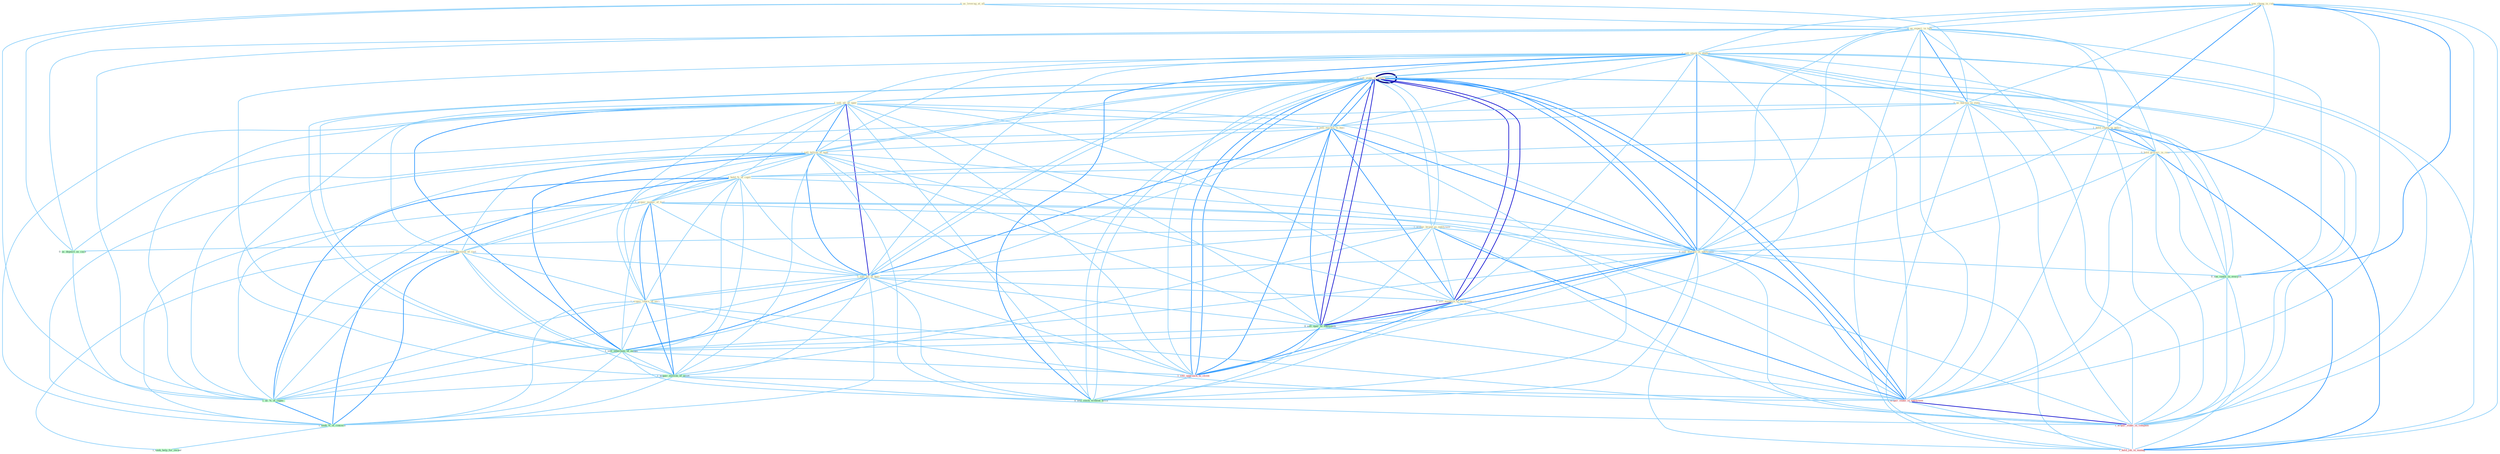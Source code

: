 Graph G{ 
    node
    [shape=polygon,style=filled,width=.5,height=.06,color="#BDFCC9",fixedsize=true,fontsize=4,
    fontcolor="#2f4f4f"];
    {node
    [color="#ffffe0", fontcolor="#8b7d6b"] "1_see_chang_in_rate " "0_sell_stake_to_entitynam " "1_sell_all_of_oper " "0_sell_machin_to_busi " "1_sell_billion_of_note " "0_us_leverag_at_all " "0_us_experi_in_talk " "0_sell_stock_in_matter " "0_us_bureau_in_state " "1_hold_chang_in_polici " "0_hold_groceri_in_rear " "1_hold_%_of_capit " "1_acquir_maker_of_tool " "1_acquir_brand_as_entitynam " "0_sell_machin_in_entitynam " "1_seek_payment_of_cost " "1_sell_all_of_busi " "0_sell_magazin_to_entitynam " "1_acquir_share_of_seri "}
{node [color="#fff0f5", fontcolor="#b22222"] "1_acquir_stake_in_entitynam " "1_acquir_stake_in_compani " "1_sell_approach_to_client " "1_hold_job_in_manag "}
edge [color="#B0E2FF"];

	"1_see_chang_in_rate " -- "0_us_experi_in_talk " [w="1", color="#87cefa" ];
	"1_see_chang_in_rate " -- "0_sell_stock_in_matter " [w="1", color="#87cefa" ];
	"1_see_chang_in_rate " -- "0_us_bureau_in_state " [w="1", color="#87cefa" ];
	"1_see_chang_in_rate " -- "1_hold_chang_in_polici " [w="2", color="#1e90ff" , len=0.8];
	"1_see_chang_in_rate " -- "0_hold_groceri_in_rear " [w="1", color="#87cefa" ];
	"1_see_chang_in_rate " -- "0_sell_machin_in_entitynam " [w="1", color="#87cefa" ];
	"1_see_chang_in_rate " -- "0_see_vaniti_in_everyon " [w="2", color="#1e90ff" , len=0.8];
	"1_see_chang_in_rate " -- "1_acquir_stake_in_entitynam " [w="1", color="#87cefa" ];
	"1_see_chang_in_rate " -- "1_acquir_stake_in_compani " [w="1", color="#87cefa" ];
	"1_see_chang_in_rate " -- "1_hold_job_in_manag " [w="1", color="#87cefa" ];
	"0_sell_stake_to_entitynam " -- "1_sell_all_of_oper " [w="1", color="#87cefa" ];
	"0_sell_stake_to_entitynam " -- "0_sell_machin_to_busi " [w="2", color="#1e90ff" , len=0.8];
	"0_sell_stake_to_entitynam " -- "1_sell_billion_of_note " [w="1", color="#87cefa" ];
	"0_sell_stake_to_entitynam " -- "0_sell_stock_in_matter " [w="1", color="#87cefa" ];
	"0_sell_stake_to_entitynam " -- "1_acquir_brand_as_entitynam " [w="1", color="#87cefa" ];
	"0_sell_stake_to_entitynam " -- "0_sell_machin_in_entitynam " [w="2", color="#1e90ff" , len=0.8];
	"0_sell_stake_to_entitynam " -- "1_sell_all_of_busi " [w="1", color="#87cefa" ];
	"0_sell_stake_to_entitynam " -- "0_sell_magazin_to_entitynam " [w="3", color="#0000cd" , len=0.6];
	"0_sell_stake_to_entitynam " -- "0_sell_oper_to_entitynam " [w="3", color="#0000cd" , len=0.6];
	"0_sell_stake_to_entitynam " -- "1_sell_othernum_of_model " [w="1", color="#87cefa" ];
	"0_sell_stake_to_entitynam " -- "1_acquir_stake_in_entitynam " [w="2", color="#1e90ff" , len=0.8];
	"0_sell_stake_to_entitynam " -- "1_acquir_stake_in_compani " [w="1", color="#87cefa" ];
	"0_sell_stake_to_entitynam " -- "0_sell_stake_to_entitynam " [w="4", style=bold, color="#000080", len=0.4];
	"0_sell_stake_to_entitynam " -- "1_sell_approach_to_client " [w="2", color="#1e90ff" , len=0.8];
	"0_sell_stake_to_entitynam " -- "0_sell_stock_without_hitch " [w="1", color="#87cefa" ];
	"1_sell_all_of_oper " -- "0_sell_machin_to_busi " [w="1", color="#87cefa" ];
	"1_sell_all_of_oper " -- "1_sell_billion_of_note " [w="2", color="#1e90ff" , len=0.8];
	"1_sell_all_of_oper " -- "0_sell_stock_in_matter " [w="1", color="#87cefa" ];
	"1_sell_all_of_oper " -- "1_hold_%_of_capit " [w="1", color="#87cefa" ];
	"1_sell_all_of_oper " -- "1_acquir_maker_of_tool " [w="1", color="#87cefa" ];
	"1_sell_all_of_oper " -- "0_sell_machin_in_entitynam " [w="1", color="#87cefa" ];
	"1_sell_all_of_oper " -- "1_seek_payment_of_cost " [w="1", color="#87cefa" ];
	"1_sell_all_of_oper " -- "1_sell_all_of_busi " [w="3", color="#0000cd" , len=0.6];
	"1_sell_all_of_oper " -- "0_sell_magazin_to_entitynam " [w="1", color="#87cefa" ];
	"1_sell_all_of_oper " -- "1_acquir_share_of_seri " [w="1", color="#87cefa" ];
	"1_sell_all_of_oper " -- "0_sell_oper_to_entitynam " [w="1", color="#87cefa" ];
	"1_sell_all_of_oper " -- "1_sell_othernum_of_model " [w="2", color="#1e90ff" , len=0.8];
	"1_sell_all_of_oper " -- "1_acquir_million_of_asset " [w="1", color="#87cefa" ];
	"1_sell_all_of_oper " -- "0_sell_stake_to_entitynam " [w="1", color="#87cefa" ];
	"1_sell_all_of_oper " -- "1_us_%_of_capac " [w="1", color="#87cefa" ];
	"1_sell_all_of_oper " -- "1_sell_approach_to_client " [w="1", color="#87cefa" ];
	"1_sell_all_of_oper " -- "0_sell_stock_without_hitch " [w="1", color="#87cefa" ];
	"1_sell_all_of_oper " -- "1_seek_%_of_concern " [w="1", color="#87cefa" ];
	"0_sell_machin_to_busi " -- "1_sell_billion_of_note " [w="1", color="#87cefa" ];
	"0_sell_machin_to_busi " -- "0_sell_stock_in_matter " [w="1", color="#87cefa" ];
	"0_sell_machin_to_busi " -- "0_sell_machin_in_entitynam " [w="2", color="#1e90ff" , len=0.8];
	"0_sell_machin_to_busi " -- "1_sell_all_of_busi " [w="2", color="#1e90ff" , len=0.8];
	"0_sell_machin_to_busi " -- "0_sell_magazin_to_entitynam " [w="2", color="#1e90ff" , len=0.8];
	"0_sell_machin_to_busi " -- "0_sell_oper_to_entitynam " [w="2", color="#1e90ff" , len=0.8];
	"0_sell_machin_to_busi " -- "1_sell_othernum_of_model " [w="1", color="#87cefa" ];
	"0_sell_machin_to_busi " -- "0_sell_stake_to_entitynam " [w="2", color="#1e90ff" , len=0.8];
	"0_sell_machin_to_busi " -- "1_sell_approach_to_client " [w="2", color="#1e90ff" , len=0.8];
	"0_sell_machin_to_busi " -- "0_sell_stock_without_hitch " [w="1", color="#87cefa" ];
	"1_sell_billion_of_note " -- "0_sell_stock_in_matter " [w="1", color="#87cefa" ];
	"1_sell_billion_of_note " -- "1_hold_%_of_capit " [w="1", color="#87cefa" ];
	"1_sell_billion_of_note " -- "1_acquir_maker_of_tool " [w="1", color="#87cefa" ];
	"1_sell_billion_of_note " -- "0_sell_machin_in_entitynam " [w="1", color="#87cefa" ];
	"1_sell_billion_of_note " -- "1_seek_payment_of_cost " [w="1", color="#87cefa" ];
	"1_sell_billion_of_note " -- "1_sell_all_of_busi " [w="2", color="#1e90ff" , len=0.8];
	"1_sell_billion_of_note " -- "0_sell_magazin_to_entitynam " [w="1", color="#87cefa" ];
	"1_sell_billion_of_note " -- "1_acquir_share_of_seri " [w="1", color="#87cefa" ];
	"1_sell_billion_of_note " -- "0_sell_oper_to_entitynam " [w="1", color="#87cefa" ];
	"1_sell_billion_of_note " -- "1_sell_othernum_of_model " [w="2", color="#1e90ff" , len=0.8];
	"1_sell_billion_of_note " -- "1_acquir_million_of_asset " [w="1", color="#87cefa" ];
	"1_sell_billion_of_note " -- "0_sell_stake_to_entitynam " [w="1", color="#87cefa" ];
	"1_sell_billion_of_note " -- "1_us_%_of_capac " [w="1", color="#87cefa" ];
	"1_sell_billion_of_note " -- "1_sell_approach_to_client " [w="1", color="#87cefa" ];
	"1_sell_billion_of_note " -- "0_sell_stock_without_hitch " [w="1", color="#87cefa" ];
	"1_sell_billion_of_note " -- "1_seek_%_of_concern " [w="1", color="#87cefa" ];
	"0_us_leverag_at_all " -- "0_us_experi_in_talk " [w="1", color="#87cefa" ];
	"0_us_leverag_at_all " -- "0_us_bureau_in_state " [w="1", color="#87cefa" ];
	"0_us_leverag_at_all " -- "0_us_deposit_as_cach " [w="1", color="#87cefa" ];
	"0_us_leverag_at_all " -- "1_us_%_of_capac " [w="1", color="#87cefa" ];
	"0_us_experi_in_talk " -- "0_sell_stock_in_matter " [w="1", color="#87cefa" ];
	"0_us_experi_in_talk " -- "0_us_bureau_in_state " [w="2", color="#1e90ff" , len=0.8];
	"0_us_experi_in_talk " -- "1_hold_chang_in_polici " [w="1", color="#87cefa" ];
	"0_us_experi_in_talk " -- "0_hold_groceri_in_rear " [w="1", color="#87cefa" ];
	"0_us_experi_in_talk " -- "0_sell_machin_in_entitynam " [w="1", color="#87cefa" ];
	"0_us_experi_in_talk " -- "0_see_vaniti_in_everyon " [w="1", color="#87cefa" ];
	"0_us_experi_in_talk " -- "0_us_deposit_as_cach " [w="1", color="#87cefa" ];
	"0_us_experi_in_talk " -- "1_acquir_stake_in_entitynam " [w="1", color="#87cefa" ];
	"0_us_experi_in_talk " -- "1_acquir_stake_in_compani " [w="1", color="#87cefa" ];
	"0_us_experi_in_talk " -- "1_us_%_of_capac " [w="1", color="#87cefa" ];
	"0_us_experi_in_talk " -- "1_hold_job_in_manag " [w="1", color="#87cefa" ];
	"0_sell_stock_in_matter " -- "0_us_bureau_in_state " [w="1", color="#87cefa" ];
	"0_sell_stock_in_matter " -- "1_hold_chang_in_polici " [w="1", color="#87cefa" ];
	"0_sell_stock_in_matter " -- "0_hold_groceri_in_rear " [w="1", color="#87cefa" ];
	"0_sell_stock_in_matter " -- "0_sell_machin_in_entitynam " [w="2", color="#1e90ff" , len=0.8];
	"0_sell_stock_in_matter " -- "1_sell_all_of_busi " [w="1", color="#87cefa" ];
	"0_sell_stock_in_matter " -- "0_sell_magazin_to_entitynam " [w="1", color="#87cefa" ];
	"0_sell_stock_in_matter " -- "0_sell_oper_to_entitynam " [w="1", color="#87cefa" ];
	"0_sell_stock_in_matter " -- "1_sell_othernum_of_model " [w="1", color="#87cefa" ];
	"0_sell_stock_in_matter " -- "0_see_vaniti_in_everyon " [w="1", color="#87cefa" ];
	"0_sell_stock_in_matter " -- "1_acquir_stake_in_entitynam " [w="1", color="#87cefa" ];
	"0_sell_stock_in_matter " -- "1_acquir_stake_in_compani " [w="1", color="#87cefa" ];
	"0_sell_stock_in_matter " -- "0_sell_stake_to_entitynam " [w="1", color="#87cefa" ];
	"0_sell_stock_in_matter " -- "1_sell_approach_to_client " [w="1", color="#87cefa" ];
	"0_sell_stock_in_matter " -- "1_hold_job_in_manag " [w="1", color="#87cefa" ];
	"0_sell_stock_in_matter " -- "0_sell_stock_without_hitch " [w="2", color="#1e90ff" , len=0.8];
	"0_us_bureau_in_state " -- "1_hold_chang_in_polici " [w="1", color="#87cefa" ];
	"0_us_bureau_in_state " -- "0_hold_groceri_in_rear " [w="1", color="#87cefa" ];
	"0_us_bureau_in_state " -- "0_sell_machin_in_entitynam " [w="1", color="#87cefa" ];
	"0_us_bureau_in_state " -- "0_see_vaniti_in_everyon " [w="1", color="#87cefa" ];
	"0_us_bureau_in_state " -- "0_us_deposit_as_cach " [w="1", color="#87cefa" ];
	"0_us_bureau_in_state " -- "1_acquir_stake_in_entitynam " [w="1", color="#87cefa" ];
	"0_us_bureau_in_state " -- "1_acquir_stake_in_compani " [w="1", color="#87cefa" ];
	"0_us_bureau_in_state " -- "1_us_%_of_capac " [w="1", color="#87cefa" ];
	"0_us_bureau_in_state " -- "1_hold_job_in_manag " [w="1", color="#87cefa" ];
	"1_hold_chang_in_polici " -- "0_hold_groceri_in_rear " [w="2", color="#1e90ff" , len=0.8];
	"1_hold_chang_in_polici " -- "1_hold_%_of_capit " [w="1", color="#87cefa" ];
	"1_hold_chang_in_polici " -- "0_sell_machin_in_entitynam " [w="1", color="#87cefa" ];
	"1_hold_chang_in_polici " -- "0_see_vaniti_in_everyon " [w="1", color="#87cefa" ];
	"1_hold_chang_in_polici " -- "1_acquir_stake_in_entitynam " [w="1", color="#87cefa" ];
	"1_hold_chang_in_polici " -- "1_acquir_stake_in_compani " [w="1", color="#87cefa" ];
	"1_hold_chang_in_polici " -- "1_hold_job_in_manag " [w="2", color="#1e90ff" , len=0.8];
	"0_hold_groceri_in_rear " -- "1_hold_%_of_capit " [w="1", color="#87cefa" ];
	"0_hold_groceri_in_rear " -- "0_sell_machin_in_entitynam " [w="1", color="#87cefa" ];
	"0_hold_groceri_in_rear " -- "0_see_vaniti_in_everyon " [w="1", color="#87cefa" ];
	"0_hold_groceri_in_rear " -- "1_acquir_stake_in_entitynam " [w="1", color="#87cefa" ];
	"0_hold_groceri_in_rear " -- "1_acquir_stake_in_compani " [w="1", color="#87cefa" ];
	"0_hold_groceri_in_rear " -- "1_hold_job_in_manag " [w="2", color="#1e90ff" , len=0.8];
	"1_hold_%_of_capit " -- "1_acquir_maker_of_tool " [w="1", color="#87cefa" ];
	"1_hold_%_of_capit " -- "1_seek_payment_of_cost " [w="1", color="#87cefa" ];
	"1_hold_%_of_capit " -- "1_sell_all_of_busi " [w="1", color="#87cefa" ];
	"1_hold_%_of_capit " -- "1_acquir_share_of_seri " [w="1", color="#87cefa" ];
	"1_hold_%_of_capit " -- "1_sell_othernum_of_model " [w="1", color="#87cefa" ];
	"1_hold_%_of_capit " -- "1_acquir_million_of_asset " [w="1", color="#87cefa" ];
	"1_hold_%_of_capit " -- "1_us_%_of_capac " [w="2", color="#1e90ff" , len=0.8];
	"1_hold_%_of_capit " -- "1_hold_job_in_manag " [w="1", color="#87cefa" ];
	"1_hold_%_of_capit " -- "1_seek_%_of_concern " [w="2", color="#1e90ff" , len=0.8];
	"1_acquir_maker_of_tool " -- "1_acquir_brand_as_entitynam " [w="1", color="#87cefa" ];
	"1_acquir_maker_of_tool " -- "1_seek_payment_of_cost " [w="1", color="#87cefa" ];
	"1_acquir_maker_of_tool " -- "1_sell_all_of_busi " [w="1", color="#87cefa" ];
	"1_acquir_maker_of_tool " -- "1_acquir_share_of_seri " [w="2", color="#1e90ff" , len=0.8];
	"1_acquir_maker_of_tool " -- "1_sell_othernum_of_model " [w="1", color="#87cefa" ];
	"1_acquir_maker_of_tool " -- "1_acquir_million_of_asset " [w="2", color="#1e90ff" , len=0.8];
	"1_acquir_maker_of_tool " -- "1_acquir_stake_in_entitynam " [w="1", color="#87cefa" ];
	"1_acquir_maker_of_tool " -- "1_acquir_stake_in_compani " [w="1", color="#87cefa" ];
	"1_acquir_maker_of_tool " -- "1_us_%_of_capac " [w="1", color="#87cefa" ];
	"1_acquir_maker_of_tool " -- "1_seek_%_of_concern " [w="1", color="#87cefa" ];
	"1_acquir_brand_as_entitynam " -- "0_sell_machin_in_entitynam " [w="1", color="#87cefa" ];
	"1_acquir_brand_as_entitynam " -- "0_sell_magazin_to_entitynam " [w="1", color="#87cefa" ];
	"1_acquir_brand_as_entitynam " -- "1_acquir_share_of_seri " [w="1", color="#87cefa" ];
	"1_acquir_brand_as_entitynam " -- "0_sell_oper_to_entitynam " [w="1", color="#87cefa" ];
	"1_acquir_brand_as_entitynam " -- "1_acquir_million_of_asset " [w="1", color="#87cefa" ];
	"1_acquir_brand_as_entitynam " -- "0_us_deposit_as_cach " [w="1", color="#87cefa" ];
	"1_acquir_brand_as_entitynam " -- "1_acquir_stake_in_entitynam " [w="2", color="#1e90ff" , len=0.8];
	"1_acquir_brand_as_entitynam " -- "1_acquir_stake_in_compani " [w="1", color="#87cefa" ];
	"1_acquir_brand_as_entitynam " -- "0_sell_stake_to_entitynam " [w="1", color="#87cefa" ];
	"0_sell_machin_in_entitynam " -- "1_sell_all_of_busi " [w="1", color="#87cefa" ];
	"0_sell_machin_in_entitynam " -- "0_sell_magazin_to_entitynam " [w="2", color="#1e90ff" , len=0.8];
	"0_sell_machin_in_entitynam " -- "0_sell_oper_to_entitynam " [w="2", color="#1e90ff" , len=0.8];
	"0_sell_machin_in_entitynam " -- "1_sell_othernum_of_model " [w="1", color="#87cefa" ];
	"0_sell_machin_in_entitynam " -- "0_see_vaniti_in_everyon " [w="1", color="#87cefa" ];
	"0_sell_machin_in_entitynam " -- "1_acquir_stake_in_entitynam " [w="2", color="#1e90ff" , len=0.8];
	"0_sell_machin_in_entitynam " -- "1_acquir_stake_in_compani " [w="1", color="#87cefa" ];
	"0_sell_machin_in_entitynam " -- "0_sell_stake_to_entitynam " [w="2", color="#1e90ff" , len=0.8];
	"0_sell_machin_in_entitynam " -- "1_sell_approach_to_client " [w="1", color="#87cefa" ];
	"0_sell_machin_in_entitynam " -- "1_hold_job_in_manag " [w="1", color="#87cefa" ];
	"0_sell_machin_in_entitynam " -- "0_sell_stock_without_hitch " [w="1", color="#87cefa" ];
	"1_seek_payment_of_cost " -- "1_sell_all_of_busi " [w="1", color="#87cefa" ];
	"1_seek_payment_of_cost " -- "1_acquir_share_of_seri " [w="1", color="#87cefa" ];
	"1_seek_payment_of_cost " -- "1_sell_othernum_of_model " [w="1", color="#87cefa" ];
	"1_seek_payment_of_cost " -- "1_acquir_million_of_asset " [w="1", color="#87cefa" ];
	"1_seek_payment_of_cost " -- "1_us_%_of_capac " [w="1", color="#87cefa" ];
	"1_seek_payment_of_cost " -- "1_seek_%_of_concern " [w="2", color="#1e90ff" , len=0.8];
	"1_seek_payment_of_cost " -- "1_seek_help_for_owner " [w="1", color="#87cefa" ];
	"1_sell_all_of_busi " -- "0_sell_magazin_to_entitynam " [w="1", color="#87cefa" ];
	"1_sell_all_of_busi " -- "1_acquir_share_of_seri " [w="1", color="#87cefa" ];
	"1_sell_all_of_busi " -- "0_sell_oper_to_entitynam " [w="1", color="#87cefa" ];
	"1_sell_all_of_busi " -- "1_sell_othernum_of_model " [w="2", color="#1e90ff" , len=0.8];
	"1_sell_all_of_busi " -- "1_acquir_million_of_asset " [w="1", color="#87cefa" ];
	"1_sell_all_of_busi " -- "0_sell_stake_to_entitynam " [w="1", color="#87cefa" ];
	"1_sell_all_of_busi " -- "1_us_%_of_capac " [w="1", color="#87cefa" ];
	"1_sell_all_of_busi " -- "1_sell_approach_to_client " [w="1", color="#87cefa" ];
	"1_sell_all_of_busi " -- "0_sell_stock_without_hitch " [w="1", color="#87cefa" ];
	"1_sell_all_of_busi " -- "1_seek_%_of_concern " [w="1", color="#87cefa" ];
	"0_sell_magazin_to_entitynam " -- "0_sell_oper_to_entitynam " [w="3", color="#0000cd" , len=0.6];
	"0_sell_magazin_to_entitynam " -- "1_sell_othernum_of_model " [w="1", color="#87cefa" ];
	"0_sell_magazin_to_entitynam " -- "1_acquir_stake_in_entitynam " [w="1", color="#87cefa" ];
	"0_sell_magazin_to_entitynam " -- "0_sell_stake_to_entitynam " [w="3", color="#0000cd" , len=0.6];
	"0_sell_magazin_to_entitynam " -- "1_sell_approach_to_client " [w="2", color="#1e90ff" , len=0.8];
	"0_sell_magazin_to_entitynam " -- "0_sell_stock_without_hitch " [w="1", color="#87cefa" ];
	"1_acquir_share_of_seri " -- "1_sell_othernum_of_model " [w="1", color="#87cefa" ];
	"1_acquir_share_of_seri " -- "1_acquir_million_of_asset " [w="2", color="#1e90ff" , len=0.8];
	"1_acquir_share_of_seri " -- "1_acquir_stake_in_entitynam " [w="1", color="#87cefa" ];
	"1_acquir_share_of_seri " -- "1_acquir_stake_in_compani " [w="1", color="#87cefa" ];
	"1_acquir_share_of_seri " -- "1_us_%_of_capac " [w="1", color="#87cefa" ];
	"1_acquir_share_of_seri " -- "1_seek_%_of_concern " [w="1", color="#87cefa" ];
	"0_sell_oper_to_entitynam " -- "1_sell_othernum_of_model " [w="1", color="#87cefa" ];
	"0_sell_oper_to_entitynam " -- "1_acquir_stake_in_entitynam " [w="1", color="#87cefa" ];
	"0_sell_oper_to_entitynam " -- "0_sell_stake_to_entitynam " [w="3", color="#0000cd" , len=0.6];
	"0_sell_oper_to_entitynam " -- "1_sell_approach_to_client " [w="2", color="#1e90ff" , len=0.8];
	"0_sell_oper_to_entitynam " -- "0_sell_stock_without_hitch " [w="1", color="#87cefa" ];
	"1_sell_othernum_of_model " -- "1_acquir_million_of_asset " [w="1", color="#87cefa" ];
	"1_sell_othernum_of_model " -- "0_sell_stake_to_entitynam " [w="1", color="#87cefa" ];
	"1_sell_othernum_of_model " -- "1_us_%_of_capac " [w="1", color="#87cefa" ];
	"1_sell_othernum_of_model " -- "1_sell_approach_to_client " [w="1", color="#87cefa" ];
	"1_sell_othernum_of_model " -- "0_sell_stock_without_hitch " [w="1", color="#87cefa" ];
	"1_sell_othernum_of_model " -- "1_seek_%_of_concern " [w="1", color="#87cefa" ];
	"0_see_vaniti_in_everyon " -- "1_acquir_stake_in_entitynam " [w="1", color="#87cefa" ];
	"0_see_vaniti_in_everyon " -- "1_acquir_stake_in_compani " [w="1", color="#87cefa" ];
	"0_see_vaniti_in_everyon " -- "1_hold_job_in_manag " [w="1", color="#87cefa" ];
	"1_acquir_million_of_asset " -- "1_acquir_stake_in_entitynam " [w="1", color="#87cefa" ];
	"1_acquir_million_of_asset " -- "1_acquir_stake_in_compani " [w="1", color="#87cefa" ];
	"1_acquir_million_of_asset " -- "1_us_%_of_capac " [w="1", color="#87cefa" ];
	"1_acquir_million_of_asset " -- "1_seek_%_of_concern " [w="1", color="#87cefa" ];
	"0_us_deposit_as_cach " -- "1_us_%_of_capac " [w="1", color="#87cefa" ];
	"1_acquir_stake_in_entitynam " -- "1_acquir_stake_in_compani " [w="3", color="#0000cd" , len=0.6];
	"1_acquir_stake_in_entitynam " -- "0_sell_stake_to_entitynam " [w="2", color="#1e90ff" , len=0.8];
	"1_acquir_stake_in_entitynam " -- "1_hold_job_in_manag " [w="1", color="#87cefa" ];
	"1_acquir_stake_in_compani " -- "0_sell_stake_to_entitynam " [w="1", color="#87cefa" ];
	"1_acquir_stake_in_compani " -- "1_hold_job_in_manag " [w="1", color="#87cefa" ];
	"0_sell_stake_to_entitynam " -- "1_sell_approach_to_client " [w="2", color="#1e90ff" , len=0.8];
	"0_sell_stake_to_entitynam " -- "0_sell_stock_without_hitch " [w="1", color="#87cefa" ];
	"1_us_%_of_capac " -- "1_seek_%_of_concern " [w="2", color="#1e90ff" , len=0.8];
	"1_sell_approach_to_client " -- "0_sell_stock_without_hitch " [w="1", color="#87cefa" ];
	"1_seek_%_of_concern " -- "1_seek_help_for_owner " [w="1", color="#87cefa" ];
}